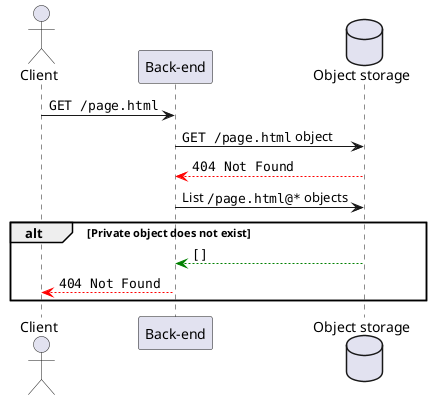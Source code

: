 @startuml Getting a resource (404)
' skinparam responseMessageBelowArrow true
' autonumber

actor Client
participant "Back-end" as Back
database "Object storage" as S3

!$page = "/page.html"

Client -> Back: ""GET $page""
Back -> S3: ""GET $page"" object

S3 -[#red]-> Back: ""404 Not Found""
Back -> S3: List ""$page@*"" objects

alt Private object does not exist
	S3 -[#green]-> Back: ""[]""
	Back -[#red]-> Client: ""404 Not Found""
end

@enduml
